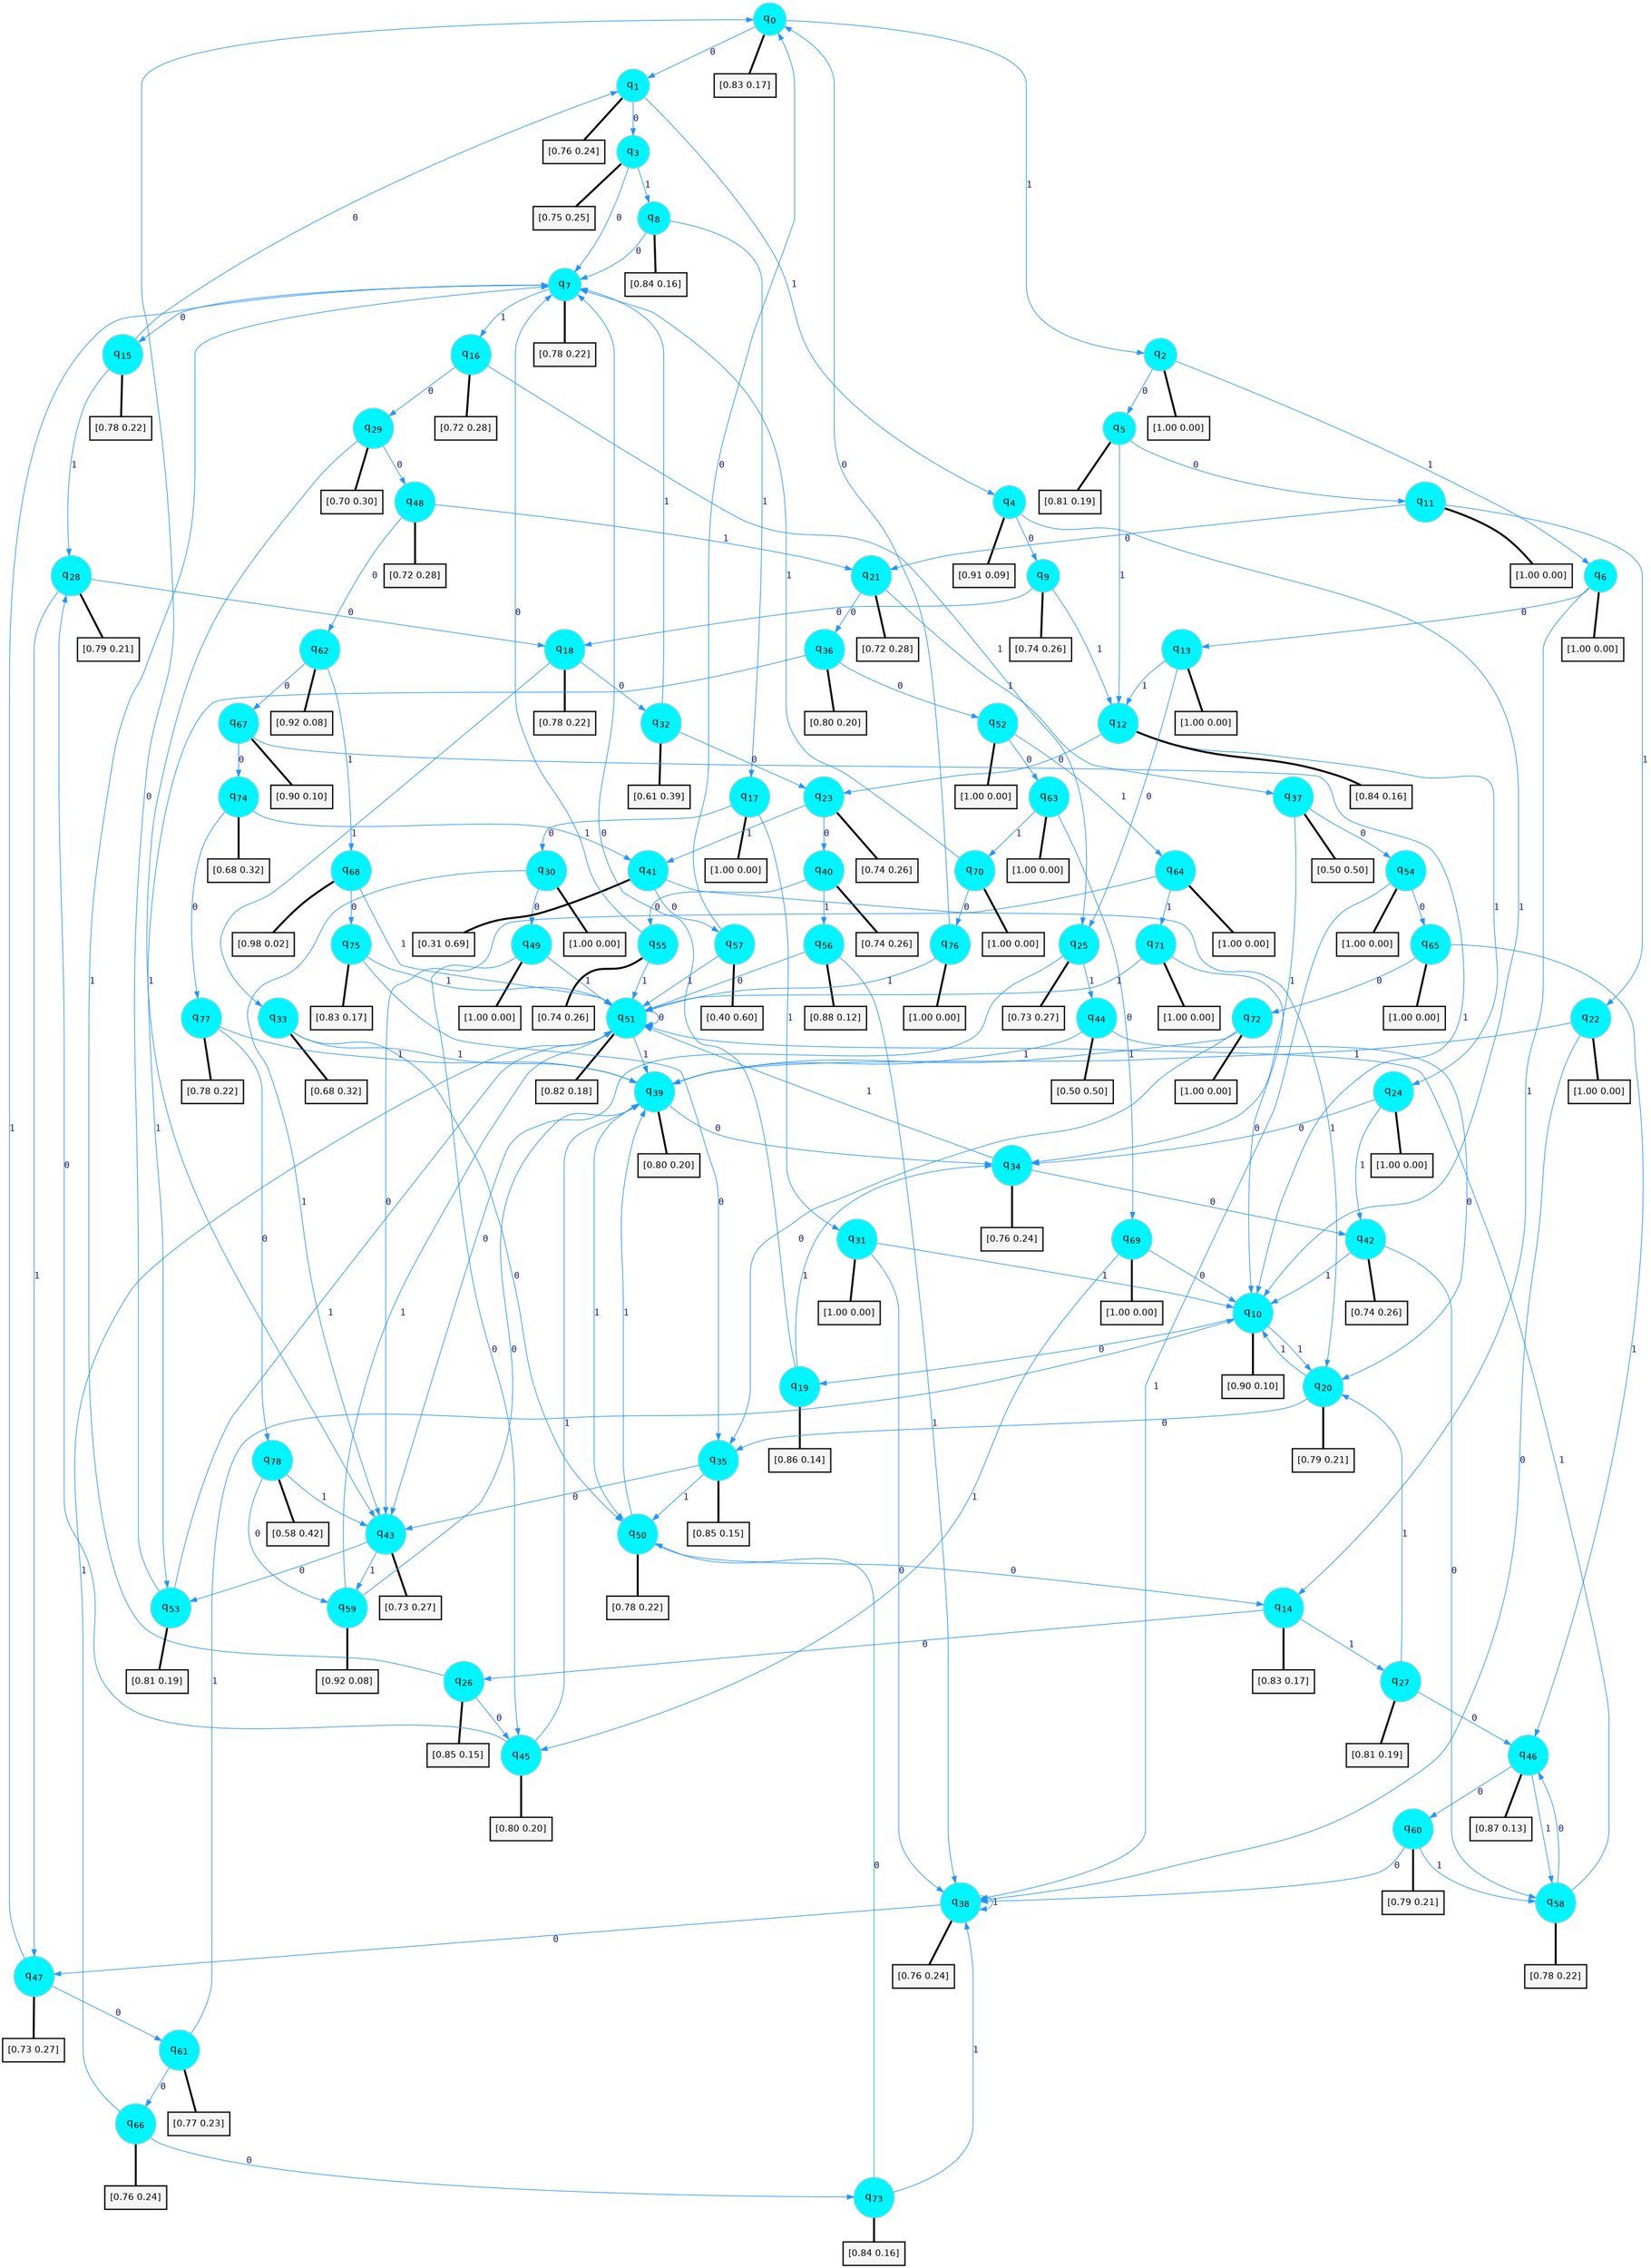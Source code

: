 digraph G {
graph [
bgcolor=transparent, dpi=300, rankdir=TD, size="40,25"];
node [
color=gray, fillcolor=turquoise1, fontcolor=black, fontname=Helvetica, fontsize=16, fontweight=bold, shape=circle, style=filled];
edge [
arrowsize=1, color=dodgerblue1, fontcolor=midnightblue, fontname=courier, fontweight=bold, penwidth=1, style=solid, weight=20];
0[label=<q<SUB>0</SUB>>];
1[label=<q<SUB>1</SUB>>];
2[label=<q<SUB>2</SUB>>];
3[label=<q<SUB>3</SUB>>];
4[label=<q<SUB>4</SUB>>];
5[label=<q<SUB>5</SUB>>];
6[label=<q<SUB>6</SUB>>];
7[label=<q<SUB>7</SUB>>];
8[label=<q<SUB>8</SUB>>];
9[label=<q<SUB>9</SUB>>];
10[label=<q<SUB>10</SUB>>];
11[label=<q<SUB>11</SUB>>];
12[label=<q<SUB>12</SUB>>];
13[label=<q<SUB>13</SUB>>];
14[label=<q<SUB>14</SUB>>];
15[label=<q<SUB>15</SUB>>];
16[label=<q<SUB>16</SUB>>];
17[label=<q<SUB>17</SUB>>];
18[label=<q<SUB>18</SUB>>];
19[label=<q<SUB>19</SUB>>];
20[label=<q<SUB>20</SUB>>];
21[label=<q<SUB>21</SUB>>];
22[label=<q<SUB>22</SUB>>];
23[label=<q<SUB>23</SUB>>];
24[label=<q<SUB>24</SUB>>];
25[label=<q<SUB>25</SUB>>];
26[label=<q<SUB>26</SUB>>];
27[label=<q<SUB>27</SUB>>];
28[label=<q<SUB>28</SUB>>];
29[label=<q<SUB>29</SUB>>];
30[label=<q<SUB>30</SUB>>];
31[label=<q<SUB>31</SUB>>];
32[label=<q<SUB>32</SUB>>];
33[label=<q<SUB>33</SUB>>];
34[label=<q<SUB>34</SUB>>];
35[label=<q<SUB>35</SUB>>];
36[label=<q<SUB>36</SUB>>];
37[label=<q<SUB>37</SUB>>];
38[label=<q<SUB>38</SUB>>];
39[label=<q<SUB>39</SUB>>];
40[label=<q<SUB>40</SUB>>];
41[label=<q<SUB>41</SUB>>];
42[label=<q<SUB>42</SUB>>];
43[label=<q<SUB>43</SUB>>];
44[label=<q<SUB>44</SUB>>];
45[label=<q<SUB>45</SUB>>];
46[label=<q<SUB>46</SUB>>];
47[label=<q<SUB>47</SUB>>];
48[label=<q<SUB>48</SUB>>];
49[label=<q<SUB>49</SUB>>];
50[label=<q<SUB>50</SUB>>];
51[label=<q<SUB>51</SUB>>];
52[label=<q<SUB>52</SUB>>];
53[label=<q<SUB>53</SUB>>];
54[label=<q<SUB>54</SUB>>];
55[label=<q<SUB>55</SUB>>];
56[label=<q<SUB>56</SUB>>];
57[label=<q<SUB>57</SUB>>];
58[label=<q<SUB>58</SUB>>];
59[label=<q<SUB>59</SUB>>];
60[label=<q<SUB>60</SUB>>];
61[label=<q<SUB>61</SUB>>];
62[label=<q<SUB>62</SUB>>];
63[label=<q<SUB>63</SUB>>];
64[label=<q<SUB>64</SUB>>];
65[label=<q<SUB>65</SUB>>];
66[label=<q<SUB>66</SUB>>];
67[label=<q<SUB>67</SUB>>];
68[label=<q<SUB>68</SUB>>];
69[label=<q<SUB>69</SUB>>];
70[label=<q<SUB>70</SUB>>];
71[label=<q<SUB>71</SUB>>];
72[label=<q<SUB>72</SUB>>];
73[label=<q<SUB>73</SUB>>];
74[label=<q<SUB>74</SUB>>];
75[label=<q<SUB>75</SUB>>];
76[label=<q<SUB>76</SUB>>];
77[label=<q<SUB>77</SUB>>];
78[label=<q<SUB>78</SUB>>];
79[label="[0.83 0.17]", shape=box,fontcolor=black, fontname=Helvetica, fontsize=14, penwidth=2, fillcolor=whitesmoke,color=black];
80[label="[0.76 0.24]", shape=box,fontcolor=black, fontname=Helvetica, fontsize=14, penwidth=2, fillcolor=whitesmoke,color=black];
81[label="[1.00 0.00]", shape=box,fontcolor=black, fontname=Helvetica, fontsize=14, penwidth=2, fillcolor=whitesmoke,color=black];
82[label="[0.75 0.25]", shape=box,fontcolor=black, fontname=Helvetica, fontsize=14, penwidth=2, fillcolor=whitesmoke,color=black];
83[label="[0.91 0.09]", shape=box,fontcolor=black, fontname=Helvetica, fontsize=14, penwidth=2, fillcolor=whitesmoke,color=black];
84[label="[0.81 0.19]", shape=box,fontcolor=black, fontname=Helvetica, fontsize=14, penwidth=2, fillcolor=whitesmoke,color=black];
85[label="[1.00 0.00]", shape=box,fontcolor=black, fontname=Helvetica, fontsize=14, penwidth=2, fillcolor=whitesmoke,color=black];
86[label="[0.78 0.22]", shape=box,fontcolor=black, fontname=Helvetica, fontsize=14, penwidth=2, fillcolor=whitesmoke,color=black];
87[label="[0.84 0.16]", shape=box,fontcolor=black, fontname=Helvetica, fontsize=14, penwidth=2, fillcolor=whitesmoke,color=black];
88[label="[0.74 0.26]", shape=box,fontcolor=black, fontname=Helvetica, fontsize=14, penwidth=2, fillcolor=whitesmoke,color=black];
89[label="[0.90 0.10]", shape=box,fontcolor=black, fontname=Helvetica, fontsize=14, penwidth=2, fillcolor=whitesmoke,color=black];
90[label="[1.00 0.00]", shape=box,fontcolor=black, fontname=Helvetica, fontsize=14, penwidth=2, fillcolor=whitesmoke,color=black];
91[label="[0.84 0.16]", shape=box,fontcolor=black, fontname=Helvetica, fontsize=14, penwidth=2, fillcolor=whitesmoke,color=black];
92[label="[1.00 0.00]", shape=box,fontcolor=black, fontname=Helvetica, fontsize=14, penwidth=2, fillcolor=whitesmoke,color=black];
93[label="[0.83 0.17]", shape=box,fontcolor=black, fontname=Helvetica, fontsize=14, penwidth=2, fillcolor=whitesmoke,color=black];
94[label="[0.78 0.22]", shape=box,fontcolor=black, fontname=Helvetica, fontsize=14, penwidth=2, fillcolor=whitesmoke,color=black];
95[label="[0.72 0.28]", shape=box,fontcolor=black, fontname=Helvetica, fontsize=14, penwidth=2, fillcolor=whitesmoke,color=black];
96[label="[1.00 0.00]", shape=box,fontcolor=black, fontname=Helvetica, fontsize=14, penwidth=2, fillcolor=whitesmoke,color=black];
97[label="[0.78 0.22]", shape=box,fontcolor=black, fontname=Helvetica, fontsize=14, penwidth=2, fillcolor=whitesmoke,color=black];
98[label="[0.86 0.14]", shape=box,fontcolor=black, fontname=Helvetica, fontsize=14, penwidth=2, fillcolor=whitesmoke,color=black];
99[label="[0.79 0.21]", shape=box,fontcolor=black, fontname=Helvetica, fontsize=14, penwidth=2, fillcolor=whitesmoke,color=black];
100[label="[0.72 0.28]", shape=box,fontcolor=black, fontname=Helvetica, fontsize=14, penwidth=2, fillcolor=whitesmoke,color=black];
101[label="[1.00 0.00]", shape=box,fontcolor=black, fontname=Helvetica, fontsize=14, penwidth=2, fillcolor=whitesmoke,color=black];
102[label="[0.74 0.26]", shape=box,fontcolor=black, fontname=Helvetica, fontsize=14, penwidth=2, fillcolor=whitesmoke,color=black];
103[label="[1.00 0.00]", shape=box,fontcolor=black, fontname=Helvetica, fontsize=14, penwidth=2, fillcolor=whitesmoke,color=black];
104[label="[0.73 0.27]", shape=box,fontcolor=black, fontname=Helvetica, fontsize=14, penwidth=2, fillcolor=whitesmoke,color=black];
105[label="[0.85 0.15]", shape=box,fontcolor=black, fontname=Helvetica, fontsize=14, penwidth=2, fillcolor=whitesmoke,color=black];
106[label="[0.81 0.19]", shape=box,fontcolor=black, fontname=Helvetica, fontsize=14, penwidth=2, fillcolor=whitesmoke,color=black];
107[label="[0.79 0.21]", shape=box,fontcolor=black, fontname=Helvetica, fontsize=14, penwidth=2, fillcolor=whitesmoke,color=black];
108[label="[0.70 0.30]", shape=box,fontcolor=black, fontname=Helvetica, fontsize=14, penwidth=2, fillcolor=whitesmoke,color=black];
109[label="[1.00 0.00]", shape=box,fontcolor=black, fontname=Helvetica, fontsize=14, penwidth=2, fillcolor=whitesmoke,color=black];
110[label="[1.00 0.00]", shape=box,fontcolor=black, fontname=Helvetica, fontsize=14, penwidth=2, fillcolor=whitesmoke,color=black];
111[label="[0.61 0.39]", shape=box,fontcolor=black, fontname=Helvetica, fontsize=14, penwidth=2, fillcolor=whitesmoke,color=black];
112[label="[0.68 0.32]", shape=box,fontcolor=black, fontname=Helvetica, fontsize=14, penwidth=2, fillcolor=whitesmoke,color=black];
113[label="[0.76 0.24]", shape=box,fontcolor=black, fontname=Helvetica, fontsize=14, penwidth=2, fillcolor=whitesmoke,color=black];
114[label="[0.85 0.15]", shape=box,fontcolor=black, fontname=Helvetica, fontsize=14, penwidth=2, fillcolor=whitesmoke,color=black];
115[label="[0.80 0.20]", shape=box,fontcolor=black, fontname=Helvetica, fontsize=14, penwidth=2, fillcolor=whitesmoke,color=black];
116[label="[0.50 0.50]", shape=box,fontcolor=black, fontname=Helvetica, fontsize=14, penwidth=2, fillcolor=whitesmoke,color=black];
117[label="[0.76 0.24]", shape=box,fontcolor=black, fontname=Helvetica, fontsize=14, penwidth=2, fillcolor=whitesmoke,color=black];
118[label="[0.80 0.20]", shape=box,fontcolor=black, fontname=Helvetica, fontsize=14, penwidth=2, fillcolor=whitesmoke,color=black];
119[label="[0.74 0.26]", shape=box,fontcolor=black, fontname=Helvetica, fontsize=14, penwidth=2, fillcolor=whitesmoke,color=black];
120[label="[0.31 0.69]", shape=box,fontcolor=black, fontname=Helvetica, fontsize=14, penwidth=2, fillcolor=whitesmoke,color=black];
121[label="[0.74 0.26]", shape=box,fontcolor=black, fontname=Helvetica, fontsize=14, penwidth=2, fillcolor=whitesmoke,color=black];
122[label="[0.73 0.27]", shape=box,fontcolor=black, fontname=Helvetica, fontsize=14, penwidth=2, fillcolor=whitesmoke,color=black];
123[label="[0.50 0.50]", shape=box,fontcolor=black, fontname=Helvetica, fontsize=14, penwidth=2, fillcolor=whitesmoke,color=black];
124[label="[0.80 0.20]", shape=box,fontcolor=black, fontname=Helvetica, fontsize=14, penwidth=2, fillcolor=whitesmoke,color=black];
125[label="[0.87 0.13]", shape=box,fontcolor=black, fontname=Helvetica, fontsize=14, penwidth=2, fillcolor=whitesmoke,color=black];
126[label="[0.73 0.27]", shape=box,fontcolor=black, fontname=Helvetica, fontsize=14, penwidth=2, fillcolor=whitesmoke,color=black];
127[label="[0.72 0.28]", shape=box,fontcolor=black, fontname=Helvetica, fontsize=14, penwidth=2, fillcolor=whitesmoke,color=black];
128[label="[1.00 0.00]", shape=box,fontcolor=black, fontname=Helvetica, fontsize=14, penwidth=2, fillcolor=whitesmoke,color=black];
129[label="[0.78 0.22]", shape=box,fontcolor=black, fontname=Helvetica, fontsize=14, penwidth=2, fillcolor=whitesmoke,color=black];
130[label="[0.82 0.18]", shape=box,fontcolor=black, fontname=Helvetica, fontsize=14, penwidth=2, fillcolor=whitesmoke,color=black];
131[label="[1.00 0.00]", shape=box,fontcolor=black, fontname=Helvetica, fontsize=14, penwidth=2, fillcolor=whitesmoke,color=black];
132[label="[0.81 0.19]", shape=box,fontcolor=black, fontname=Helvetica, fontsize=14, penwidth=2, fillcolor=whitesmoke,color=black];
133[label="[1.00 0.00]", shape=box,fontcolor=black, fontname=Helvetica, fontsize=14, penwidth=2, fillcolor=whitesmoke,color=black];
134[label="[0.74 0.26]", shape=box,fontcolor=black, fontname=Helvetica, fontsize=14, penwidth=2, fillcolor=whitesmoke,color=black];
135[label="[0.88 0.12]", shape=box,fontcolor=black, fontname=Helvetica, fontsize=14, penwidth=2, fillcolor=whitesmoke,color=black];
136[label="[0.40 0.60]", shape=box,fontcolor=black, fontname=Helvetica, fontsize=14, penwidth=2, fillcolor=whitesmoke,color=black];
137[label="[0.78 0.22]", shape=box,fontcolor=black, fontname=Helvetica, fontsize=14, penwidth=2, fillcolor=whitesmoke,color=black];
138[label="[0.92 0.08]", shape=box,fontcolor=black, fontname=Helvetica, fontsize=14, penwidth=2, fillcolor=whitesmoke,color=black];
139[label="[0.79 0.21]", shape=box,fontcolor=black, fontname=Helvetica, fontsize=14, penwidth=2, fillcolor=whitesmoke,color=black];
140[label="[0.77 0.23]", shape=box,fontcolor=black, fontname=Helvetica, fontsize=14, penwidth=2, fillcolor=whitesmoke,color=black];
141[label="[0.92 0.08]", shape=box,fontcolor=black, fontname=Helvetica, fontsize=14, penwidth=2, fillcolor=whitesmoke,color=black];
142[label="[1.00 0.00]", shape=box,fontcolor=black, fontname=Helvetica, fontsize=14, penwidth=2, fillcolor=whitesmoke,color=black];
143[label="[1.00 0.00]", shape=box,fontcolor=black, fontname=Helvetica, fontsize=14, penwidth=2, fillcolor=whitesmoke,color=black];
144[label="[1.00 0.00]", shape=box,fontcolor=black, fontname=Helvetica, fontsize=14, penwidth=2, fillcolor=whitesmoke,color=black];
145[label="[0.76 0.24]", shape=box,fontcolor=black, fontname=Helvetica, fontsize=14, penwidth=2, fillcolor=whitesmoke,color=black];
146[label="[0.90 0.10]", shape=box,fontcolor=black, fontname=Helvetica, fontsize=14, penwidth=2, fillcolor=whitesmoke,color=black];
147[label="[0.98 0.02]", shape=box,fontcolor=black, fontname=Helvetica, fontsize=14, penwidth=2, fillcolor=whitesmoke,color=black];
148[label="[1.00 0.00]", shape=box,fontcolor=black, fontname=Helvetica, fontsize=14, penwidth=2, fillcolor=whitesmoke,color=black];
149[label="[1.00 0.00]", shape=box,fontcolor=black, fontname=Helvetica, fontsize=14, penwidth=2, fillcolor=whitesmoke,color=black];
150[label="[1.00 0.00]", shape=box,fontcolor=black, fontname=Helvetica, fontsize=14, penwidth=2, fillcolor=whitesmoke,color=black];
151[label="[1.00 0.00]", shape=box,fontcolor=black, fontname=Helvetica, fontsize=14, penwidth=2, fillcolor=whitesmoke,color=black];
152[label="[0.84 0.16]", shape=box,fontcolor=black, fontname=Helvetica, fontsize=14, penwidth=2, fillcolor=whitesmoke,color=black];
153[label="[0.68 0.32]", shape=box,fontcolor=black, fontname=Helvetica, fontsize=14, penwidth=2, fillcolor=whitesmoke,color=black];
154[label="[0.83 0.17]", shape=box,fontcolor=black, fontname=Helvetica, fontsize=14, penwidth=2, fillcolor=whitesmoke,color=black];
155[label="[1.00 0.00]", shape=box,fontcolor=black, fontname=Helvetica, fontsize=14, penwidth=2, fillcolor=whitesmoke,color=black];
156[label="[0.78 0.22]", shape=box,fontcolor=black, fontname=Helvetica, fontsize=14, penwidth=2, fillcolor=whitesmoke,color=black];
157[label="[0.58 0.42]", shape=box,fontcolor=black, fontname=Helvetica, fontsize=14, penwidth=2, fillcolor=whitesmoke,color=black];
0->1 [label=0];
0->2 [label=1];
0->79 [arrowhead=none, penwidth=3,color=black];
1->3 [label=0];
1->4 [label=1];
1->80 [arrowhead=none, penwidth=3,color=black];
2->5 [label=0];
2->6 [label=1];
2->81 [arrowhead=none, penwidth=3,color=black];
3->7 [label=0];
3->8 [label=1];
3->82 [arrowhead=none, penwidth=3,color=black];
4->9 [label=0];
4->10 [label=1];
4->83 [arrowhead=none, penwidth=3,color=black];
5->11 [label=0];
5->12 [label=1];
5->84 [arrowhead=none, penwidth=3,color=black];
6->13 [label=0];
6->14 [label=1];
6->85 [arrowhead=none, penwidth=3,color=black];
7->15 [label=0];
7->16 [label=1];
7->86 [arrowhead=none, penwidth=3,color=black];
8->7 [label=0];
8->17 [label=1];
8->87 [arrowhead=none, penwidth=3,color=black];
9->18 [label=0];
9->12 [label=1];
9->88 [arrowhead=none, penwidth=3,color=black];
10->19 [label=0];
10->20 [label=1];
10->89 [arrowhead=none, penwidth=3,color=black];
11->21 [label=0];
11->22 [label=1];
11->90 [arrowhead=none, penwidth=3,color=black];
12->23 [label=0];
12->24 [label=1];
12->91 [arrowhead=none, penwidth=3,color=black];
13->25 [label=0];
13->12 [label=1];
13->92 [arrowhead=none, penwidth=3,color=black];
14->26 [label=0];
14->27 [label=1];
14->93 [arrowhead=none, penwidth=3,color=black];
15->1 [label=0];
15->28 [label=1];
15->94 [arrowhead=none, penwidth=3,color=black];
16->29 [label=0];
16->25 [label=1];
16->95 [arrowhead=none, penwidth=3,color=black];
17->30 [label=0];
17->31 [label=1];
17->96 [arrowhead=none, penwidth=3,color=black];
18->32 [label=0];
18->33 [label=1];
18->97 [arrowhead=none, penwidth=3,color=black];
19->7 [label=0];
19->34 [label=1];
19->98 [arrowhead=none, penwidth=3,color=black];
20->35 [label=0];
20->10 [label=1];
20->99 [arrowhead=none, penwidth=3,color=black];
21->36 [label=0];
21->37 [label=1];
21->100 [arrowhead=none, penwidth=3,color=black];
22->38 [label=0];
22->39 [label=1];
22->101 [arrowhead=none, penwidth=3,color=black];
23->40 [label=0];
23->41 [label=1];
23->102 [arrowhead=none, penwidth=3,color=black];
24->34 [label=0];
24->42 [label=1];
24->103 [arrowhead=none, penwidth=3,color=black];
25->43 [label=0];
25->44 [label=1];
25->104 [arrowhead=none, penwidth=3,color=black];
26->45 [label=0];
26->7 [label=1];
26->105 [arrowhead=none, penwidth=3,color=black];
27->46 [label=0];
27->20 [label=1];
27->106 [arrowhead=none, penwidth=3,color=black];
28->18 [label=0];
28->47 [label=1];
28->107 [arrowhead=none, penwidth=3,color=black];
29->48 [label=0];
29->43 [label=1];
29->108 [arrowhead=none, penwidth=3,color=black];
30->49 [label=0];
30->43 [label=1];
30->109 [arrowhead=none, penwidth=3,color=black];
31->38 [label=0];
31->10 [label=1];
31->110 [arrowhead=none, penwidth=3,color=black];
32->23 [label=0];
32->7 [label=1];
32->111 [arrowhead=none, penwidth=3,color=black];
33->50 [label=0];
33->39 [label=1];
33->112 [arrowhead=none, penwidth=3,color=black];
34->42 [label=0];
34->51 [label=1];
34->113 [arrowhead=none, penwidth=3,color=black];
35->43 [label=0];
35->50 [label=1];
35->114 [arrowhead=none, penwidth=3,color=black];
36->52 [label=0];
36->53 [label=1];
36->115 [arrowhead=none, penwidth=3,color=black];
37->54 [label=0];
37->34 [label=1];
37->116 [arrowhead=none, penwidth=3,color=black];
38->47 [label=0];
38->38 [label=1];
38->117 [arrowhead=none, penwidth=3,color=black];
39->34 [label=0];
39->50 [label=1];
39->118 [arrowhead=none, penwidth=3,color=black];
40->55 [label=0];
40->56 [label=1];
40->119 [arrowhead=none, penwidth=3,color=black];
41->57 [label=0];
41->20 [label=1];
41->120 [arrowhead=none, penwidth=3,color=black];
42->58 [label=0];
42->10 [label=1];
42->121 [arrowhead=none, penwidth=3,color=black];
43->53 [label=0];
43->59 [label=1];
43->122 [arrowhead=none, penwidth=3,color=black];
44->20 [label=0];
44->39 [label=1];
44->123 [arrowhead=none, penwidth=3,color=black];
45->28 [label=0];
45->39 [label=1];
45->124 [arrowhead=none, penwidth=3,color=black];
46->60 [label=0];
46->58 [label=1];
46->125 [arrowhead=none, penwidth=3,color=black];
47->61 [label=0];
47->7 [label=1];
47->126 [arrowhead=none, penwidth=3,color=black];
48->62 [label=0];
48->21 [label=1];
48->127 [arrowhead=none, penwidth=3,color=black];
49->45 [label=0];
49->51 [label=1];
49->128 [arrowhead=none, penwidth=3,color=black];
50->14 [label=0];
50->39 [label=1];
50->129 [arrowhead=none, penwidth=3,color=black];
51->51 [label=0];
51->39 [label=1];
51->130 [arrowhead=none, penwidth=3,color=black];
52->63 [label=0];
52->64 [label=1];
52->131 [arrowhead=none, penwidth=3,color=black];
53->0 [label=0];
53->51 [label=1];
53->132 [arrowhead=none, penwidth=3,color=black];
54->65 [label=0];
54->38 [label=1];
54->133 [arrowhead=none, penwidth=3,color=black];
55->7 [label=0];
55->51 [label=1];
55->134 [arrowhead=none, penwidth=3,color=black];
56->51 [label=0];
56->38 [label=1];
56->135 [arrowhead=none, penwidth=3,color=black];
57->0 [label=0];
57->51 [label=1];
57->136 [arrowhead=none, penwidth=3,color=black];
58->46 [label=0];
58->51 [label=1];
58->137 [arrowhead=none, penwidth=3,color=black];
59->39 [label=0];
59->51 [label=1];
59->138 [arrowhead=none, penwidth=3,color=black];
60->38 [label=0];
60->58 [label=1];
60->139 [arrowhead=none, penwidth=3,color=black];
61->66 [label=0];
61->10 [label=1];
61->140 [arrowhead=none, penwidth=3,color=black];
62->67 [label=0];
62->68 [label=1];
62->141 [arrowhead=none, penwidth=3,color=black];
63->69 [label=0];
63->70 [label=1];
63->142 [arrowhead=none, penwidth=3,color=black];
64->43 [label=0];
64->71 [label=1];
64->143 [arrowhead=none, penwidth=3,color=black];
65->72 [label=0];
65->46 [label=1];
65->144 [arrowhead=none, penwidth=3,color=black];
66->73 [label=0];
66->51 [label=1];
66->145 [arrowhead=none, penwidth=3,color=black];
67->74 [label=0];
67->10 [label=1];
67->146 [arrowhead=none, penwidth=3,color=black];
68->75 [label=0];
68->51 [label=1];
68->147 [arrowhead=none, penwidth=3,color=black];
69->10 [label=0];
69->45 [label=1];
69->148 [arrowhead=none, penwidth=3,color=black];
70->76 [label=0];
70->7 [label=1];
70->149 [arrowhead=none, penwidth=3,color=black];
71->10 [label=0];
71->51 [label=1];
71->150 [arrowhead=none, penwidth=3,color=black];
72->35 [label=0];
72->39 [label=1];
72->151 [arrowhead=none, penwidth=3,color=black];
73->50 [label=0];
73->38 [label=1];
73->152 [arrowhead=none, penwidth=3,color=black];
74->77 [label=0];
74->41 [label=1];
74->153 [arrowhead=none, penwidth=3,color=black];
75->35 [label=0];
75->51 [label=1];
75->154 [arrowhead=none, penwidth=3,color=black];
76->0 [label=0];
76->51 [label=1];
76->155 [arrowhead=none, penwidth=3,color=black];
77->78 [label=0];
77->39 [label=1];
77->156 [arrowhead=none, penwidth=3,color=black];
78->59 [label=0];
78->43 [label=1];
78->157 [arrowhead=none, penwidth=3,color=black];
}
